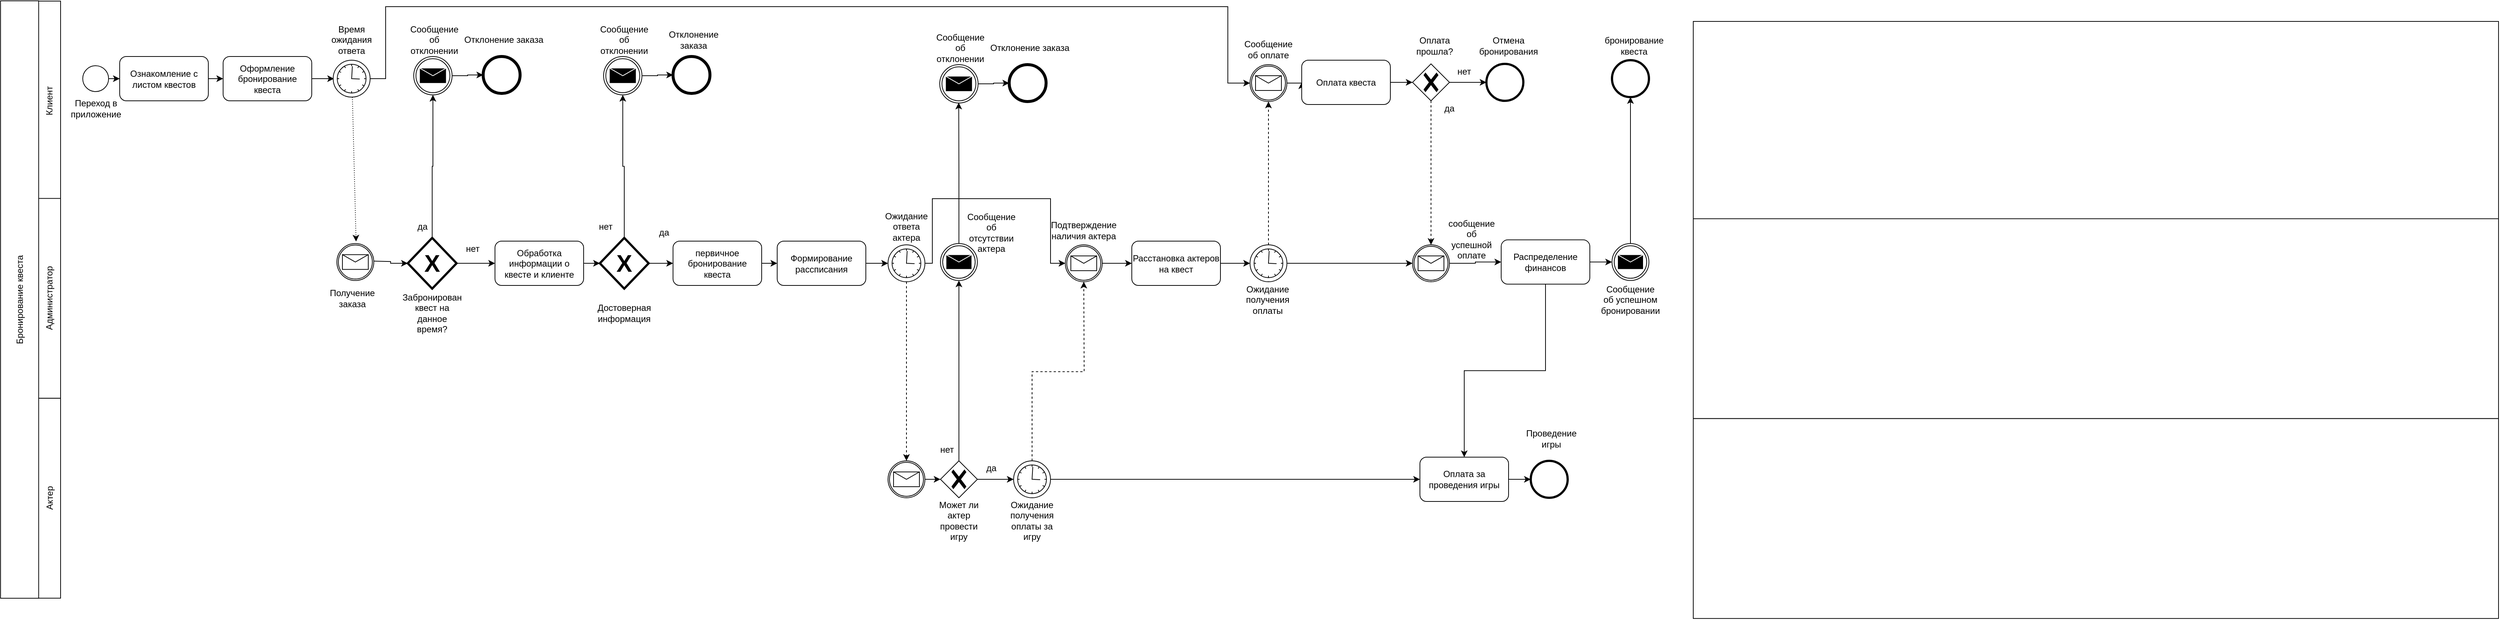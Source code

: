 <mxfile version="26.2.2">
  <diagram name="Страница — 1" id="u1uKne-qDeMZfQAYgLeE">
    <mxGraphModel dx="2459" dy="2069" grid="1" gridSize="10" guides="1" tooltips="1" connect="1" arrows="1" fold="1" page="1" pageScale="1" pageWidth="827" pageHeight="1169" math="0" shadow="0">
      <root>
        <mxCell id="0" />
        <mxCell id="1" parent="0" />
        <mxCell id="-R2iYD6G5VZ62MOR1Gz--1" value="" style="rounded=0;whiteSpace=wrap;html=1;" parent="1" vertex="1">
          <mxGeometry x="2260" y="-750" width="1090" height="270.63" as="geometry" />
        </mxCell>
        <mxCell id="-R2iYD6G5VZ62MOR1Gz--7" value="Клиент" style="rounded=0;whiteSpace=wrap;html=1;rotation=-90;" parent="1" vertex="1">
          <mxGeometry x="-100.31" y="-657.18" width="270.63" height="30" as="geometry" />
        </mxCell>
        <mxCell id="-R2iYD6G5VZ62MOR1Gz--15" style="edgeStyle=orthogonalEdgeStyle;rounded=0;orthogonalLoop=1;jettySize=auto;html=1;exitX=1;exitY=0.5;exitDx=0;exitDy=0;" parent="1" source="-R2iYD6G5VZ62MOR1Gz--8" target="-R2iYD6G5VZ62MOR1Gz--16" edge="1">
          <mxGeometry relative="1" as="geometry">
            <mxPoint x="140" y="-672" as="targetPoint" />
          </mxGeometry>
        </mxCell>
        <mxCell id="-R2iYD6G5VZ62MOR1Gz--8" value="" style="ellipse;whiteSpace=wrap;html=1;aspect=fixed;" parent="1" vertex="1">
          <mxGeometry x="80" y="-690" width="35" height="35" as="geometry" />
        </mxCell>
        <mxCell id="-R2iYD6G5VZ62MOR1Gz--9" value="Переход в приложение" style="text;html=1;align=center;verticalAlign=middle;whiteSpace=wrap;rounded=0;" parent="1" vertex="1">
          <mxGeometry x="67.5" y="-647.5" width="60" height="30" as="geometry" />
        </mxCell>
        <mxCell id="-R2iYD6G5VZ62MOR1Gz--18" value="" style="edgeStyle=orthogonalEdgeStyle;rounded=0;orthogonalLoop=1;jettySize=auto;html=1;" parent="1" source="-R2iYD6G5VZ62MOR1Gz--16" target="-R2iYD6G5VZ62MOR1Gz--17" edge="1">
          <mxGeometry relative="1" as="geometry" />
        </mxCell>
        <mxCell id="-R2iYD6G5VZ62MOR1Gz--16" value="Ознакомление с листом квестов" style="rounded=1;whiteSpace=wrap;html=1;" parent="1" vertex="1">
          <mxGeometry x="130" y="-702.5" width="120" height="60" as="geometry" />
        </mxCell>
        <mxCell id="-R2iYD6G5VZ62MOR1Gz--20" value="" style="edgeStyle=orthogonalEdgeStyle;rounded=0;orthogonalLoop=1;jettySize=auto;html=1;" parent="1" source="-R2iYD6G5VZ62MOR1Gz--17" edge="1">
          <mxGeometry relative="1" as="geometry">
            <mxPoint x="420.104" y="-672.4" as="targetPoint" />
          </mxGeometry>
        </mxCell>
        <mxCell id="-R2iYD6G5VZ62MOR1Gz--17" value="Оформление бронирование квеста" style="rounded=1;whiteSpace=wrap;html=1;" parent="1" vertex="1">
          <mxGeometry x="270" y="-702.5" width="120" height="60" as="geometry" />
        </mxCell>
        <mxCell id="Gj7sBWzn-W7E-TxNVWnS-31" style="edgeStyle=orthogonalEdgeStyle;rounded=0;orthogonalLoop=1;jettySize=auto;html=1;exitX=1;exitY=0.5;exitDx=0;exitDy=0;" edge="1" parent="1" source="-R2iYD6G5VZ62MOR1Gz--22" target="Gj7sBWzn-W7E-TxNVWnS-32">
          <mxGeometry relative="1" as="geometry">
            <mxPoint x="620" y="-421.941" as="targetPoint" />
          </mxGeometry>
        </mxCell>
        <mxCell id="Gj7sBWzn-W7E-TxNVWnS-38" style="edgeStyle=orthogonalEdgeStyle;rounded=0;orthogonalLoop=1;jettySize=auto;html=1;exitX=0.5;exitY=0;exitDx=0;exitDy=0;" edge="1" parent="1" source="-R2iYD6G5VZ62MOR1Gz--22" target="Gj7sBWzn-W7E-TxNVWnS-35">
          <mxGeometry relative="1" as="geometry" />
        </mxCell>
        <mxCell id="-R2iYD6G5VZ62MOR1Gz--22" value="&lt;font style=&quot;font-size: 32px;&quot;&gt;&lt;b&gt;X&lt;/b&gt;&lt;/font&gt;" style="rhombus;whiteSpace=wrap;html=1;strokeWidth=3;" parent="1" vertex="1">
          <mxGeometry x="520" y="-456.87" width="66" height="68.75" as="geometry" />
        </mxCell>
        <mxCell id="-R2iYD6G5VZ62MOR1Gz--23" value="Забронирован квест на данное время?" style="text;html=1;align=center;verticalAlign=middle;whiteSpace=wrap;rounded=0;" parent="1" vertex="1">
          <mxGeometry x="523" y="-370" width="60" height="30" as="geometry" />
        </mxCell>
        <mxCell id="Gj7sBWzn-W7E-TxNVWnS-1" value="Администратор" style="rounded=0;whiteSpace=wrap;html=1;rotation=-90;" vertex="1" parent="1">
          <mxGeometry x="-100.31" y="-390" width="270.63" height="30" as="geometry" />
        </mxCell>
        <mxCell id="Gj7sBWzn-W7E-TxNVWnS-2" value="" style="rounded=0;whiteSpace=wrap;html=1;" vertex="1" parent="1">
          <mxGeometry x="2260" y="-482.83" width="1090" height="270.63" as="geometry" />
        </mxCell>
        <mxCell id="Gj7sBWzn-W7E-TxNVWnS-3" value="Актер" style="rounded=0;whiteSpace=wrap;html=1;rotation=-90;" vertex="1" parent="1">
          <mxGeometry x="-100.31" y="-119.37" width="270.63" height="30" as="geometry" />
        </mxCell>
        <mxCell id="Gj7sBWzn-W7E-TxNVWnS-4" value="" style="rounded=0;whiteSpace=wrap;html=1;" vertex="1" parent="1">
          <mxGeometry x="2260" y="-212.2" width="1090" height="270.63" as="geometry" />
        </mxCell>
        <mxCell id="Gj7sBWzn-W7E-TxNVWnS-6" value="Бронирование квеста" style="rounded=0;whiteSpace=wrap;html=1;rotation=-90;" vertex="1" parent="1">
          <mxGeometry x="-409.93" y="-399.2" width="808.91" height="51.6" as="geometry" />
        </mxCell>
        <mxCell id="Gj7sBWzn-W7E-TxNVWnS-17" style="edgeStyle=orthogonalEdgeStyle;rounded=0;orthogonalLoop=1;jettySize=auto;html=1;exitX=1;exitY=0.5;exitDx=0;exitDy=0;entryX=0;entryY=0.5;entryDx=0;entryDy=0;" edge="1" parent="1" target="-R2iYD6G5VZ62MOR1Gz--22">
          <mxGeometry relative="1" as="geometry">
            <mxPoint x="472.49" y="-425.445" as="sourcePoint" />
          </mxGeometry>
        </mxCell>
        <mxCell id="Gj7sBWzn-W7E-TxNVWnS-13" value="Время ожидания ответа" style="text;html=1;align=center;verticalAlign=middle;whiteSpace=wrap;rounded=0;" vertex="1" parent="1">
          <mxGeometry x="414" y="-740" width="60" height="30" as="geometry" />
        </mxCell>
        <mxCell id="Gj7sBWzn-W7E-TxNVWnS-16" value="Получение заказа" style="text;html=1;align=center;verticalAlign=middle;whiteSpace=wrap;rounded=0;" vertex="1" parent="1">
          <mxGeometry x="415" y="-390.13" width="60" height="30" as="geometry" />
        </mxCell>
        <mxCell id="Gj7sBWzn-W7E-TxNVWnS-18" value="" style="endArrow=classic;html=1;rounded=0;dashed=1;dashPattern=1 2;exitX=0.5;exitY=1;exitDx=0;exitDy=0;" edge="1" parent="1">
          <mxGeometry width="50" height="50" relative="1" as="geometry">
            <mxPoint x="445" y="-647.5" as="sourcePoint" />
            <mxPoint x="450" y="-452" as="targetPoint" />
          </mxGeometry>
        </mxCell>
        <mxCell id="Gj7sBWzn-W7E-TxNVWnS-20" value="" style="ellipse;whiteSpace=wrap;html=1;aspect=fixed;strokeWidth=4;" vertex="1" parent="1">
          <mxGeometry x="622" y="-702.5" width="50" height="50" as="geometry" />
        </mxCell>
        <mxCell id="Gj7sBWzn-W7E-TxNVWnS-22" value="Отклонение&amp;nbsp;заказа" style="text;html=1;align=center;verticalAlign=middle;whiteSpace=wrap;rounded=0;" vertex="1" parent="1">
          <mxGeometry x="620" y="-740" width="60" height="30" as="geometry" />
        </mxCell>
        <mxCell id="Gj7sBWzn-W7E-TxNVWnS-24" value="" style="points=[[0.145,0.145,0],[0.5,0,0],[0.855,0.145,0],[1,0.5,0],[0.855,0.855,0],[0.5,1,0],[0.145,0.855,0],[0,0.5,0]];shape=mxgraph.bpmn.event;html=1;verticalLabelPosition=bottom;labelBackgroundColor=#ffffff;verticalAlign=top;align=center;perimeter=ellipsePerimeter;outlineConnect=0;aspect=fixed;outline=boundInt;symbol=message;" vertex="1" parent="1">
          <mxGeometry x="424" y="-449.2" width="50" height="50" as="geometry" />
        </mxCell>
        <mxCell id="Gj7sBWzn-W7E-TxNVWnS-26" value="" style="points=[[0.145,0.145,0],[0.5,0,0],[0.855,0.145,0],[1,0.5,0],[0.855,0.855,0],[0.5,1,0],[0.145,0.855,0],[0,0.5,0]];shape=mxgraph.bpmn.event;html=1;verticalLabelPosition=bottom;labelBackgroundColor=#ffffff;verticalAlign=top;align=center;perimeter=ellipsePerimeter;outlineConnect=0;aspect=fixed;outline=standard;symbol=timer;" vertex="1" parent="1">
          <mxGeometry x="419" y="-697.5" width="50" height="50" as="geometry" />
        </mxCell>
        <mxCell id="Gj7sBWzn-W7E-TxNVWnS-27" value="да" style="text;html=1;align=center;verticalAlign=middle;whiteSpace=wrap;rounded=0;" vertex="1" parent="1">
          <mxGeometry x="510" y="-486.87" width="60" height="30" as="geometry" />
        </mxCell>
        <mxCell id="Gj7sBWzn-W7E-TxNVWnS-29" value="нет" style="text;html=1;align=center;verticalAlign=middle;whiteSpace=wrap;rounded=0;" vertex="1" parent="1">
          <mxGeometry x="578" y="-456.87" width="60" height="30" as="geometry" />
        </mxCell>
        <mxCell id="Gj7sBWzn-W7E-TxNVWnS-45" style="edgeStyle=orthogonalEdgeStyle;rounded=0;orthogonalLoop=1;jettySize=auto;html=1;exitX=1;exitY=0.5;exitDx=0;exitDy=0;entryX=0;entryY=0.5;entryDx=0;entryDy=0;" edge="1" parent="1" source="Gj7sBWzn-W7E-TxNVWnS-32" target="Gj7sBWzn-W7E-TxNVWnS-33">
          <mxGeometry relative="1" as="geometry" />
        </mxCell>
        <mxCell id="Gj7sBWzn-W7E-TxNVWnS-32" value="Обработка информации о квесте и клиенте" style="rounded=1;whiteSpace=wrap;html=1;" vertex="1" parent="1">
          <mxGeometry x="638" y="-452.491" width="120" height="60" as="geometry" />
        </mxCell>
        <mxCell id="Gj7sBWzn-W7E-TxNVWnS-49" style="edgeStyle=orthogonalEdgeStyle;rounded=0;orthogonalLoop=1;jettySize=auto;html=1;exitX=1;exitY=0.5;exitDx=0;exitDy=0;entryX=0;entryY=0.5;entryDx=0;entryDy=0;" edge="1" parent="1" source="Gj7sBWzn-W7E-TxNVWnS-33" target="Gj7sBWzn-W7E-TxNVWnS-48">
          <mxGeometry relative="1" as="geometry" />
        </mxCell>
        <mxCell id="Gj7sBWzn-W7E-TxNVWnS-33" value="&lt;font style=&quot;font-size: 32px;&quot;&gt;&lt;b&gt;X&lt;/b&gt;&lt;/font&gt;" style="rhombus;whiteSpace=wrap;html=1;strokeWidth=3;" vertex="1" parent="1">
          <mxGeometry x="780" y="-456.87" width="66" height="68.75" as="geometry" />
        </mxCell>
        <mxCell id="Gj7sBWzn-W7E-TxNVWnS-34" value="Достоверная информация" style="text;html=1;align=center;verticalAlign=middle;whiteSpace=wrap;rounded=0;" vertex="1" parent="1">
          <mxGeometry x="783" y="-370" width="60" height="30" as="geometry" />
        </mxCell>
        <mxCell id="Gj7sBWzn-W7E-TxNVWnS-36" style="edgeStyle=orthogonalEdgeStyle;rounded=0;orthogonalLoop=1;jettySize=auto;html=1;exitX=1;exitY=0.5;exitDx=0;exitDy=0;exitPerimeter=0;entryX=0;entryY=0.5;entryDx=0;entryDy=0;" edge="1" parent="1" source="Gj7sBWzn-W7E-TxNVWnS-35" target="Gj7sBWzn-W7E-TxNVWnS-20">
          <mxGeometry relative="1" as="geometry" />
        </mxCell>
        <mxCell id="Gj7sBWzn-W7E-TxNVWnS-35" value="" style="points=[[0.145,0.145,0],[0.5,0,0],[0.855,0.145,0],[1,0.5,0],[0.855,0.855,0],[0.5,1,0],[0.145,0.855,0],[0,0.5,0]];shape=mxgraph.bpmn.event;html=1;verticalLabelPosition=bottom;labelBackgroundColor=#ffffff;verticalAlign=top;align=center;perimeter=ellipsePerimeter;outlineConnect=0;aspect=fixed;outline=throwing;symbol=message;" vertex="1" parent="1">
          <mxGeometry x="528" y="-702.5" width="52" height="52" as="geometry" />
        </mxCell>
        <mxCell id="Gj7sBWzn-W7E-TxNVWnS-37" value="Сообщение об отклонении" style="text;html=1;align=center;verticalAlign=middle;whiteSpace=wrap;rounded=0;" vertex="1" parent="1">
          <mxGeometry x="526" y="-740" width="60" height="30" as="geometry" />
        </mxCell>
        <mxCell id="Gj7sBWzn-W7E-TxNVWnS-39" value="" style="ellipse;whiteSpace=wrap;html=1;aspect=fixed;strokeWidth=4;" vertex="1" parent="1">
          <mxGeometry x="879" y="-702.5" width="50" height="50" as="geometry" />
        </mxCell>
        <mxCell id="Gj7sBWzn-W7E-TxNVWnS-40" value="Отклонение заказа" style="text;html=1;align=center;verticalAlign=middle;whiteSpace=wrap;rounded=0;" vertex="1" parent="1">
          <mxGeometry x="877" y="-740" width="60" height="30" as="geometry" />
        </mxCell>
        <mxCell id="Gj7sBWzn-W7E-TxNVWnS-41" style="edgeStyle=orthogonalEdgeStyle;rounded=0;orthogonalLoop=1;jettySize=auto;html=1;exitX=1;exitY=0.5;exitDx=0;exitDy=0;exitPerimeter=0;entryX=0;entryY=0.5;entryDx=0;entryDy=0;" edge="1" parent="1" source="Gj7sBWzn-W7E-TxNVWnS-42" target="Gj7sBWzn-W7E-TxNVWnS-39">
          <mxGeometry relative="1" as="geometry" />
        </mxCell>
        <mxCell id="Gj7sBWzn-W7E-TxNVWnS-42" value="" style="points=[[0.145,0.145,0],[0.5,0,0],[0.855,0.145,0],[1,0.5,0],[0.855,0.855,0],[0.5,1,0],[0.145,0.855,0],[0,0.5,0]];shape=mxgraph.bpmn.event;html=1;verticalLabelPosition=bottom;labelBackgroundColor=#ffffff;verticalAlign=top;align=center;perimeter=ellipsePerimeter;outlineConnect=0;aspect=fixed;outline=throwing;symbol=message;" vertex="1" parent="1">
          <mxGeometry x="785" y="-702.5" width="52" height="52" as="geometry" />
        </mxCell>
        <mxCell id="Gj7sBWzn-W7E-TxNVWnS-43" value="Сообщение об отклонении" style="text;html=1;align=center;verticalAlign=middle;whiteSpace=wrap;rounded=0;" vertex="1" parent="1">
          <mxGeometry x="783" y="-740" width="60" height="30" as="geometry" />
        </mxCell>
        <mxCell id="Gj7sBWzn-W7E-TxNVWnS-44" style="edgeStyle=orthogonalEdgeStyle;rounded=0;orthogonalLoop=1;jettySize=auto;html=1;exitX=0.5;exitY=0;exitDx=0;exitDy=0;entryX=0.5;entryY=1;entryDx=0;entryDy=0;entryPerimeter=0;" edge="1" parent="1" source="Gj7sBWzn-W7E-TxNVWnS-33" target="Gj7sBWzn-W7E-TxNVWnS-42">
          <mxGeometry relative="1" as="geometry" />
        </mxCell>
        <mxCell id="Gj7sBWzn-W7E-TxNVWnS-46" value="да" style="text;html=1;align=center;verticalAlign=middle;whiteSpace=wrap;rounded=0;" vertex="1" parent="1">
          <mxGeometry x="837" y="-479.2" width="60" height="30" as="geometry" />
        </mxCell>
        <mxCell id="Gj7sBWzn-W7E-TxNVWnS-47" value="нет" style="text;html=1;align=center;verticalAlign=middle;whiteSpace=wrap;rounded=0;" vertex="1" parent="1">
          <mxGeometry x="758" y="-486.87" width="60" height="30" as="geometry" />
        </mxCell>
        <mxCell id="Gj7sBWzn-W7E-TxNVWnS-52" style="edgeStyle=orthogonalEdgeStyle;rounded=0;orthogonalLoop=1;jettySize=auto;html=1;exitX=1;exitY=0.5;exitDx=0;exitDy=0;" edge="1" parent="1" source="Gj7sBWzn-W7E-TxNVWnS-48" target="Gj7sBWzn-W7E-TxNVWnS-53">
          <mxGeometry relative="1" as="geometry">
            <mxPoint x="1020" y="-421.941" as="targetPoint" />
          </mxGeometry>
        </mxCell>
        <mxCell id="Gj7sBWzn-W7E-TxNVWnS-48" value="первичное бронирование квеста" style="rounded=1;whiteSpace=wrap;html=1;" vertex="1" parent="1">
          <mxGeometry x="879" y="-452.49" width="120" height="60" as="geometry" />
        </mxCell>
        <mxCell id="Gj7sBWzn-W7E-TxNVWnS-54" style="edgeStyle=orthogonalEdgeStyle;rounded=0;orthogonalLoop=1;jettySize=auto;html=1;exitX=1;exitY=0.5;exitDx=0;exitDy=0;" edge="1" parent="1" source="Gj7sBWzn-W7E-TxNVWnS-53" target="Gj7sBWzn-W7E-TxNVWnS-55">
          <mxGeometry relative="1" as="geometry">
            <mxPoint x="1160" y="-421.941" as="targetPoint" />
          </mxGeometry>
        </mxCell>
        <mxCell id="Gj7sBWzn-W7E-TxNVWnS-53" value="Формирование рассписания" style="rounded=1;whiteSpace=wrap;html=1;" vertex="1" parent="1">
          <mxGeometry x="1020" y="-452.491" width="120" height="60" as="geometry" />
        </mxCell>
        <mxCell id="Gj7sBWzn-W7E-TxNVWnS-55" value="" style="points=[[0.145,0.145,0],[0.5,0,0],[0.855,0.145,0],[1,0.5,0],[0.855,0.855,0],[0.5,1,0],[0.145,0.855,0],[0,0.5,0]];shape=mxgraph.bpmn.event;html=1;verticalLabelPosition=bottom;labelBackgroundColor=#ffffff;verticalAlign=top;align=center;perimeter=ellipsePerimeter;outlineConnect=0;aspect=fixed;outline=standard;symbol=timer;" vertex="1" parent="1">
          <mxGeometry x="1170" y="-447.491" width="50" height="50" as="geometry" />
        </mxCell>
        <mxCell id="Gj7sBWzn-W7E-TxNVWnS-56" value="Ожидание ответа актера" style="text;html=1;align=center;verticalAlign=middle;whiteSpace=wrap;rounded=0;" vertex="1" parent="1">
          <mxGeometry x="1165" y="-486.87" width="60" height="30" as="geometry" />
        </mxCell>
        <mxCell id="Gj7sBWzn-W7E-TxNVWnS-57" value="" style="endArrow=classic;html=1;rounded=0;exitX=0.5;exitY=1;exitDx=0;exitDy=0;exitPerimeter=0;dashed=1;" edge="1" parent="1" source="Gj7sBWzn-W7E-TxNVWnS-55" target="Gj7sBWzn-W7E-TxNVWnS-58">
          <mxGeometry width="50" height="50" relative="1" as="geometry">
            <mxPoint x="1390" y="-330" as="sourcePoint" />
            <mxPoint x="1195" y="-130" as="targetPoint" />
          </mxGeometry>
        </mxCell>
        <mxCell id="Gj7sBWzn-W7E-TxNVWnS-58" value="" style="points=[[0.145,0.145,0],[0.5,0,0],[0.855,0.145,0],[1,0.5,0],[0.855,0.855,0],[0.5,1,0],[0.145,0.855,0],[0,0.5,0]];shape=mxgraph.bpmn.event;html=1;verticalLabelPosition=bottom;labelBackgroundColor=#ffffff;verticalAlign=top;align=center;perimeter=ellipsePerimeter;outlineConnect=0;aspect=fixed;outline=catching;symbol=message;" vertex="1" parent="1">
          <mxGeometry x="1170" y="-155" width="50" height="50" as="geometry" />
        </mxCell>
        <mxCell id="Gj7sBWzn-W7E-TxNVWnS-69" style="edgeStyle=orthogonalEdgeStyle;rounded=0;orthogonalLoop=1;jettySize=auto;html=1;exitX=1;exitY=0.5;exitDx=0;exitDy=0;exitPerimeter=0;" edge="1" parent="1" source="Gj7sBWzn-W7E-TxNVWnS-66">
          <mxGeometry relative="1" as="geometry">
            <mxPoint x="1340" y="-130" as="targetPoint" />
          </mxGeometry>
        </mxCell>
        <mxCell id="Gj7sBWzn-W7E-TxNVWnS-71" style="edgeStyle=orthogonalEdgeStyle;rounded=0;orthogonalLoop=1;jettySize=auto;html=1;exitX=0.5;exitY=0;exitDx=0;exitDy=0;exitPerimeter=0;" edge="1" parent="1" source="Gj7sBWzn-W7E-TxNVWnS-66" target="Gj7sBWzn-W7E-TxNVWnS-72">
          <mxGeometry relative="1" as="geometry">
            <mxPoint x="1265.706" y="-400.0" as="targetPoint" />
          </mxGeometry>
        </mxCell>
        <mxCell id="Gj7sBWzn-W7E-TxNVWnS-66" value="" style="points=[[0.25,0.25,0],[0.5,0,0],[0.75,0.25,0],[1,0.5,0],[0.75,0.75,0],[0.5,1,0],[0.25,0.75,0],[0,0.5,0]];shape=mxgraph.bpmn.gateway2;html=1;verticalLabelPosition=bottom;labelBackgroundColor=#ffffff;verticalAlign=top;align=center;perimeter=rhombusPerimeter;outlineConnect=0;outline=none;symbol=none;gwType=exclusive;" vertex="1" parent="1">
          <mxGeometry x="1241" y="-155" width="50" height="50" as="geometry" />
        </mxCell>
        <mxCell id="Gj7sBWzn-W7E-TxNVWnS-67" style="edgeStyle=orthogonalEdgeStyle;rounded=0;orthogonalLoop=1;jettySize=auto;html=1;exitX=1;exitY=0.5;exitDx=0;exitDy=0;exitPerimeter=0;entryX=0;entryY=0.5;entryDx=0;entryDy=0;entryPerimeter=0;" edge="1" parent="1" source="Gj7sBWzn-W7E-TxNVWnS-58" target="Gj7sBWzn-W7E-TxNVWnS-66">
          <mxGeometry relative="1" as="geometry" />
        </mxCell>
        <mxCell id="Gj7sBWzn-W7E-TxNVWnS-68" value="Может ли актер провести игру" style="text;html=1;align=center;verticalAlign=middle;whiteSpace=wrap;rounded=0;" vertex="1" parent="1">
          <mxGeometry x="1236" y="-89.37" width="60" height="30" as="geometry" />
        </mxCell>
        <mxCell id="Gj7sBWzn-W7E-TxNVWnS-70" value="нет" style="text;html=1;align=center;verticalAlign=middle;whiteSpace=wrap;rounded=0;" vertex="1" parent="1">
          <mxGeometry x="1220" y="-185" width="60" height="30" as="geometry" />
        </mxCell>
        <mxCell id="Gj7sBWzn-W7E-TxNVWnS-74" style="edgeStyle=orthogonalEdgeStyle;rounded=0;orthogonalLoop=1;jettySize=auto;html=1;exitX=0.5;exitY=0;exitDx=0;exitDy=0;exitPerimeter=0;" edge="1" parent="1" source="Gj7sBWzn-W7E-TxNVWnS-72">
          <mxGeometry relative="1" as="geometry">
            <mxPoint x="1265.706" y="-640.0" as="targetPoint" />
          </mxGeometry>
        </mxCell>
        <mxCell id="Gj7sBWzn-W7E-TxNVWnS-72" value="" style="points=[[0.145,0.145,0],[0.5,0,0],[0.855,0.145,0],[1,0.5,0],[0.855,0.855,0],[0.5,1,0],[0.145,0.855,0],[0,0.5,0]];shape=mxgraph.bpmn.event;html=1;verticalLabelPosition=bottom;labelBackgroundColor=#ffffff;verticalAlign=top;align=center;perimeter=ellipsePerimeter;outlineConnect=0;aspect=fixed;outline=throwing;symbol=message;" vertex="1" parent="1">
          <mxGeometry x="1240.996" y="-449.2" width="50" height="50" as="geometry" />
        </mxCell>
        <mxCell id="Gj7sBWzn-W7E-TxNVWnS-73" value="Сообщение об отсутствии актера" style="text;html=1;align=center;verticalAlign=middle;whiteSpace=wrap;rounded=0;" vertex="1" parent="1">
          <mxGeometry x="1280" y="-479.2" width="60" height="30" as="geometry" />
        </mxCell>
        <mxCell id="Gj7sBWzn-W7E-TxNVWnS-75" value="" style="ellipse;whiteSpace=wrap;html=1;aspect=fixed;strokeWidth=4;" vertex="1" parent="1">
          <mxGeometry x="1334" y="-691.5" width="50" height="50" as="geometry" />
        </mxCell>
        <mxCell id="Gj7sBWzn-W7E-TxNVWnS-76" value="Отклонение&amp;nbsp;заказа" style="text;html=1;align=center;verticalAlign=middle;whiteSpace=wrap;rounded=0;" vertex="1" parent="1">
          <mxGeometry x="1332" y="-729" width="60" height="30" as="geometry" />
        </mxCell>
        <mxCell id="Gj7sBWzn-W7E-TxNVWnS-77" style="edgeStyle=orthogonalEdgeStyle;rounded=0;orthogonalLoop=1;jettySize=auto;html=1;exitX=1;exitY=0.5;exitDx=0;exitDy=0;exitPerimeter=0;entryX=0;entryY=0.5;entryDx=0;entryDy=0;" edge="1" parent="1" source="Gj7sBWzn-W7E-TxNVWnS-78" target="Gj7sBWzn-W7E-TxNVWnS-75">
          <mxGeometry relative="1" as="geometry" />
        </mxCell>
        <mxCell id="Gj7sBWzn-W7E-TxNVWnS-78" value="" style="points=[[0.145,0.145,0],[0.5,0,0],[0.855,0.145,0],[1,0.5,0],[0.855,0.855,0],[0.5,1,0],[0.145,0.855,0],[0,0.5,0]];shape=mxgraph.bpmn.event;html=1;verticalLabelPosition=bottom;labelBackgroundColor=#ffffff;verticalAlign=top;align=center;perimeter=ellipsePerimeter;outlineConnect=0;aspect=fixed;outline=throwing;symbol=message;" vertex="1" parent="1">
          <mxGeometry x="1240" y="-691.5" width="52" height="52" as="geometry" />
        </mxCell>
        <mxCell id="Gj7sBWzn-W7E-TxNVWnS-79" value="Сообщение об отклонении" style="text;html=1;align=center;verticalAlign=middle;whiteSpace=wrap;rounded=0;" vertex="1" parent="1">
          <mxGeometry x="1238" y="-729" width="60" height="30" as="geometry" />
        </mxCell>
        <mxCell id="Gj7sBWzn-W7E-TxNVWnS-80" value="да" style="text;html=1;align=center;verticalAlign=middle;whiteSpace=wrap;rounded=0;" vertex="1" parent="1">
          <mxGeometry x="1280" y="-160" width="60" height="30" as="geometry" />
        </mxCell>
        <mxCell id="Gj7sBWzn-W7E-TxNVWnS-84" style="edgeStyle=orthogonalEdgeStyle;rounded=0;orthogonalLoop=1;jettySize=auto;html=1;exitX=0.5;exitY=0;exitDx=0;exitDy=0;exitPerimeter=0;dashed=1;" edge="1" parent="1" source="Gj7sBWzn-W7E-TxNVWnS-82">
          <mxGeometry relative="1" as="geometry">
            <mxPoint x="1435" y="-397.49" as="targetPoint" />
          </mxGeometry>
        </mxCell>
        <mxCell id="Gj7sBWzn-W7E-TxNVWnS-125" style="edgeStyle=orthogonalEdgeStyle;rounded=0;orthogonalLoop=1;jettySize=auto;html=1;exitX=1;exitY=0.5;exitDx=0;exitDy=0;exitPerimeter=0;entryX=0;entryY=0.5;entryDx=0;entryDy=0;" edge="1" parent="1" source="Gj7sBWzn-W7E-TxNVWnS-82" target="Gj7sBWzn-W7E-TxNVWnS-124">
          <mxGeometry relative="1" as="geometry" />
        </mxCell>
        <mxCell id="Gj7sBWzn-W7E-TxNVWnS-82" value="" style="points=[[0.145,0.145,0],[0.5,0,0],[0.855,0.145,0],[1,0.5,0],[0.855,0.855,0],[0.5,1,0],[0.145,0.855,0],[0,0.5,0]];shape=mxgraph.bpmn.event;html=1;verticalLabelPosition=bottom;labelBackgroundColor=#ffffff;verticalAlign=top;align=center;perimeter=ellipsePerimeter;outlineConnect=0;aspect=fixed;outline=standard;symbol=timer;" vertex="1" parent="1">
          <mxGeometry x="1340" y="-155" width="50" height="50" as="geometry" />
        </mxCell>
        <mxCell id="Gj7sBWzn-W7E-TxNVWnS-83" value="Ожидание получения оплаты за игру" style="text;html=1;align=center;verticalAlign=middle;whiteSpace=wrap;rounded=0;" vertex="1" parent="1">
          <mxGeometry x="1335" y="-89.37" width="60" height="30" as="geometry" />
        </mxCell>
        <mxCell id="Gj7sBWzn-W7E-TxNVWnS-90" style="edgeStyle=orthogonalEdgeStyle;rounded=0;orthogonalLoop=1;jettySize=auto;html=1;exitX=1;exitY=0.5;exitDx=0;exitDy=0;exitPerimeter=0;" edge="1" parent="1" source="Gj7sBWzn-W7E-TxNVWnS-87" target="Gj7sBWzn-W7E-TxNVWnS-91">
          <mxGeometry relative="1" as="geometry">
            <mxPoint x="1480" y="-421.941" as="targetPoint" />
          </mxGeometry>
        </mxCell>
        <mxCell id="Gj7sBWzn-W7E-TxNVWnS-87" value="" style="points=[[0.145,0.145,0],[0.5,0,0],[0.855,0.145,0],[1,0.5,0],[0.855,0.855,0],[0.5,1,0],[0.145,0.855,0],[0,0.5,0]];shape=mxgraph.bpmn.event;html=1;verticalLabelPosition=bottom;labelBackgroundColor=#ffffff;verticalAlign=top;align=center;perimeter=ellipsePerimeter;outlineConnect=0;aspect=fixed;outline=catching;symbol=message;" vertex="1" parent="1">
          <mxGeometry x="1410" y="-447.49" width="50" height="50" as="geometry" />
        </mxCell>
        <mxCell id="Gj7sBWzn-W7E-TxNVWnS-88" value="Подтверждение наличия актера" style="text;html=1;align=center;verticalAlign=middle;whiteSpace=wrap;rounded=0;" vertex="1" parent="1">
          <mxGeometry x="1405" y="-482.49" width="60" height="30" as="geometry" />
        </mxCell>
        <mxCell id="Gj7sBWzn-W7E-TxNVWnS-93" style="edgeStyle=orthogonalEdgeStyle;rounded=0;orthogonalLoop=1;jettySize=auto;html=1;exitX=1;exitY=0.5;exitDx=0;exitDy=0;entryX=0;entryY=0.5;entryDx=0;entryDy=0;entryPerimeter=0;" edge="1" parent="1" source="Gj7sBWzn-W7E-TxNVWnS-91">
          <mxGeometry relative="1" as="geometry">
            <mxPoint x="1660" y="-422.49" as="targetPoint" />
          </mxGeometry>
        </mxCell>
        <mxCell id="Gj7sBWzn-W7E-TxNVWnS-91" value="Расстановка актеров на квест" style="rounded=1;whiteSpace=wrap;html=1;" vertex="1" parent="1">
          <mxGeometry x="1500" y="-452.491" width="120" height="60" as="geometry" />
        </mxCell>
        <mxCell id="Gj7sBWzn-W7E-TxNVWnS-103" style="edgeStyle=orthogonalEdgeStyle;rounded=0;orthogonalLoop=1;jettySize=auto;html=1;exitX=0.5;exitY=0;exitDx=0;exitDy=0;exitPerimeter=0;dashed=1;" edge="1" parent="1" source="Gj7sBWzn-W7E-TxNVWnS-101" target="Gj7sBWzn-W7E-TxNVWnS-104">
          <mxGeometry relative="1" as="geometry">
            <mxPoint x="1684.529" y="-650.0" as="targetPoint" />
          </mxGeometry>
        </mxCell>
        <mxCell id="Gj7sBWzn-W7E-TxNVWnS-101" value="" style="points=[[0.145,0.145,0],[0.5,0,0],[0.855,0.145,0],[1,0.5,0],[0.855,0.855,0],[0.5,1,0],[0.145,0.855,0],[0,0.5,0]];shape=mxgraph.bpmn.event;html=1;verticalLabelPosition=bottom;labelBackgroundColor=#ffffff;verticalAlign=top;align=center;perimeter=ellipsePerimeter;outlineConnect=0;aspect=fixed;outline=standard;symbol=timer;" vertex="1" parent="1">
          <mxGeometry x="1660" y="-447.49" width="50" height="50" as="geometry" />
        </mxCell>
        <mxCell id="Gj7sBWzn-W7E-TxNVWnS-102" value="Ожидание получения оплаты" style="text;html=1;align=center;verticalAlign=middle;whiteSpace=wrap;rounded=0;" vertex="1" parent="1">
          <mxGeometry x="1654" y="-388.12" width="60" height="30" as="geometry" />
        </mxCell>
        <mxCell id="Gj7sBWzn-W7E-TxNVWnS-107" style="edgeStyle=orthogonalEdgeStyle;rounded=0;orthogonalLoop=1;jettySize=auto;html=1;exitX=1;exitY=0.5;exitDx=0;exitDy=0;exitPerimeter=0;" edge="1" parent="1" source="Gj7sBWzn-W7E-TxNVWnS-104" target="Gj7sBWzn-W7E-TxNVWnS-108">
          <mxGeometry relative="1" as="geometry">
            <mxPoint x="1740" y="-666.647" as="targetPoint" />
          </mxGeometry>
        </mxCell>
        <mxCell id="Gj7sBWzn-W7E-TxNVWnS-104" value="" style="points=[[0.145,0.145,0],[0.5,0,0],[0.855,0.145,0],[1,0.5,0],[0.855,0.855,0],[0.5,1,0],[0.145,0.855,0],[0,0.5,0]];shape=mxgraph.bpmn.event;html=1;verticalLabelPosition=bottom;labelBackgroundColor=#ffffff;verticalAlign=top;align=center;perimeter=ellipsePerimeter;outlineConnect=0;aspect=fixed;outline=catching;symbol=message;" vertex="1" parent="1">
          <mxGeometry x="1659.999" y="-691.5" width="50" height="50" as="geometry" />
        </mxCell>
        <mxCell id="Gj7sBWzn-W7E-TxNVWnS-106" value="Сообщение об оплате" style="text;html=1;align=center;verticalAlign=middle;whiteSpace=wrap;rounded=0;" vertex="1" parent="1">
          <mxGeometry x="1655" y="-727.5" width="60" height="30" as="geometry" />
        </mxCell>
        <mxCell id="Gj7sBWzn-W7E-TxNVWnS-109" style="edgeStyle=orthogonalEdgeStyle;rounded=0;orthogonalLoop=1;jettySize=auto;html=1;exitX=1;exitY=0.5;exitDx=0;exitDy=0;" edge="1" parent="1" source="Gj7sBWzn-W7E-TxNVWnS-108" target="Gj7sBWzn-W7E-TxNVWnS-110">
          <mxGeometry relative="1" as="geometry">
            <mxPoint x="1870" y="-667.824" as="targetPoint" />
          </mxGeometry>
        </mxCell>
        <mxCell id="Gj7sBWzn-W7E-TxNVWnS-108" value="Оплата квеста" style="rounded=1;whiteSpace=wrap;html=1;" vertex="1" parent="1">
          <mxGeometry x="1730" y="-697.497" width="120" height="60" as="geometry" />
        </mxCell>
        <mxCell id="Gj7sBWzn-W7E-TxNVWnS-111" style="edgeStyle=orthogonalEdgeStyle;rounded=0;orthogonalLoop=1;jettySize=auto;html=1;exitX=1;exitY=0.5;exitDx=0;exitDy=0;exitPerimeter=0;" edge="1" parent="1" source="Gj7sBWzn-W7E-TxNVWnS-110" target="Gj7sBWzn-W7E-TxNVWnS-112">
          <mxGeometry relative="1" as="geometry">
            <mxPoint x="1950" y="-667.824" as="targetPoint" />
          </mxGeometry>
        </mxCell>
        <mxCell id="Gj7sBWzn-W7E-TxNVWnS-116" style="edgeStyle=orthogonalEdgeStyle;rounded=0;orthogonalLoop=1;jettySize=auto;html=1;exitX=0.5;exitY=1;exitDx=0;exitDy=0;exitPerimeter=0;dashed=1;" edge="1" parent="1" source="Gj7sBWzn-W7E-TxNVWnS-110" target="Gj7sBWzn-W7E-TxNVWnS-118">
          <mxGeometry relative="1" as="geometry">
            <mxPoint x="1904.529" y="-450.0" as="targetPoint" />
          </mxGeometry>
        </mxCell>
        <mxCell id="Gj7sBWzn-W7E-TxNVWnS-110" value="" style="points=[[0.25,0.25,0],[0.5,0,0],[0.75,0.25,0],[1,0.5,0],[0.75,0.75,0],[0.5,1,0],[0.25,0.75,0],[0,0.5,0]];shape=mxgraph.bpmn.gateway2;html=1;verticalLabelPosition=bottom;labelBackgroundColor=#ffffff;verticalAlign=top;align=center;perimeter=rhombusPerimeter;outlineConnect=0;outline=none;symbol=none;gwType=exclusive;" vertex="1" parent="1">
          <mxGeometry x="1880" y="-692.504" width="50" height="50" as="geometry" />
        </mxCell>
        <mxCell id="Gj7sBWzn-W7E-TxNVWnS-112" value="" style="points=[[0.145,0.145,0],[0.5,0,0],[0.855,0.145,0],[1,0.5,0],[0.855,0.855,0],[0.5,1,0],[0.145,0.855,0],[0,0.5,0]];shape=mxgraph.bpmn.event;html=1;verticalLabelPosition=bottom;labelBackgroundColor=#ffffff;verticalAlign=top;align=center;perimeter=ellipsePerimeter;outlineConnect=0;aspect=fixed;outline=end;symbol=terminate2;" vertex="1" parent="1">
          <mxGeometry x="1980" y="-692.504" width="50" height="50" as="geometry" />
        </mxCell>
        <mxCell id="Gj7sBWzn-W7E-TxNVWnS-113" value="Оплата прошла?" style="text;html=1;align=center;verticalAlign=middle;whiteSpace=wrap;rounded=0;" vertex="1" parent="1">
          <mxGeometry x="1880" y="-732.5" width="60" height="30" as="geometry" />
        </mxCell>
        <mxCell id="Gj7sBWzn-W7E-TxNVWnS-114" value="нет" style="text;html=1;align=center;verticalAlign=middle;whiteSpace=wrap;rounded=0;" vertex="1" parent="1">
          <mxGeometry x="1920" y="-697.5" width="60" height="30" as="geometry" />
        </mxCell>
        <mxCell id="Gj7sBWzn-W7E-TxNVWnS-115" value="Отмена бронирования" style="text;html=1;align=center;verticalAlign=middle;whiteSpace=wrap;rounded=0;" vertex="1" parent="1">
          <mxGeometry x="1980" y="-732.5" width="60" height="30" as="geometry" />
        </mxCell>
        <mxCell id="Gj7sBWzn-W7E-TxNVWnS-117" value="да" style="text;html=1;align=center;verticalAlign=middle;whiteSpace=wrap;rounded=0;" vertex="1" parent="1">
          <mxGeometry x="1900" y="-647.5" width="60" height="30" as="geometry" />
        </mxCell>
        <mxCell id="Gj7sBWzn-W7E-TxNVWnS-130" style="edgeStyle=orthogonalEdgeStyle;rounded=0;orthogonalLoop=1;jettySize=auto;html=1;exitX=1;exitY=0.5;exitDx=0;exitDy=0;exitPerimeter=0;" edge="1" parent="1" source="Gj7sBWzn-W7E-TxNVWnS-118" target="Gj7sBWzn-W7E-TxNVWnS-131">
          <mxGeometry relative="1" as="geometry">
            <mxPoint x="2010" y="-421.941" as="targetPoint" />
          </mxGeometry>
        </mxCell>
        <mxCell id="Gj7sBWzn-W7E-TxNVWnS-118" value="" style="points=[[0.145,0.145,0],[0.5,0,0],[0.855,0.145,0],[1,0.5,0],[0.855,0.855,0],[0.5,1,0],[0.145,0.855,0],[0,0.5,0]];shape=mxgraph.bpmn.event;html=1;verticalLabelPosition=bottom;labelBackgroundColor=#ffffff;verticalAlign=top;align=center;perimeter=ellipsePerimeter;outlineConnect=0;aspect=fixed;outline=catching;symbol=message;" vertex="1" parent="1">
          <mxGeometry x="1879.999" y="-447.49" width="50" height="50" as="geometry" />
        </mxCell>
        <mxCell id="Gj7sBWzn-W7E-TxNVWnS-119" value="сообщение об успешной оплате" style="text;html=1;align=center;verticalAlign=middle;whiteSpace=wrap;rounded=0;" vertex="1" parent="1">
          <mxGeometry x="1930" y="-470" width="60" height="30" as="geometry" />
        </mxCell>
        <mxCell id="Gj7sBWzn-W7E-TxNVWnS-120" style="edgeStyle=orthogonalEdgeStyle;rounded=0;orthogonalLoop=1;jettySize=auto;html=1;exitX=1;exitY=0.5;exitDx=0;exitDy=0;exitPerimeter=0;entryX=0;entryY=0.5;entryDx=0;entryDy=0;entryPerimeter=0;" edge="1" parent="1" source="Gj7sBWzn-W7E-TxNVWnS-26" target="Gj7sBWzn-W7E-TxNVWnS-104">
          <mxGeometry relative="1" as="geometry">
            <Array as="points">
              <mxPoint x="490" y="-673" />
              <mxPoint x="490" y="-770" />
              <mxPoint x="1630" y="-770" />
              <mxPoint x="1630" y="-667" />
            </Array>
          </mxGeometry>
        </mxCell>
        <mxCell id="Gj7sBWzn-W7E-TxNVWnS-121" style="edgeStyle=orthogonalEdgeStyle;rounded=0;orthogonalLoop=1;jettySize=auto;html=1;exitX=1;exitY=0.5;exitDx=0;exitDy=0;exitPerimeter=0;entryX=0;entryY=0.5;entryDx=0;entryDy=0;entryPerimeter=0;" edge="1" parent="1" source="Gj7sBWzn-W7E-TxNVWnS-55" target="Gj7sBWzn-W7E-TxNVWnS-87">
          <mxGeometry relative="1" as="geometry">
            <Array as="points">
              <mxPoint x="1230" y="-423" />
              <mxPoint x="1230" y="-510" />
              <mxPoint x="1390" y="-510" />
              <mxPoint x="1390" y="-423" />
            </Array>
          </mxGeometry>
        </mxCell>
        <mxCell id="Gj7sBWzn-W7E-TxNVWnS-122" style="edgeStyle=orthogonalEdgeStyle;rounded=0;orthogonalLoop=1;jettySize=auto;html=1;exitX=1;exitY=0.5;exitDx=0;exitDy=0;exitPerimeter=0;entryX=0;entryY=0.5;entryDx=0;entryDy=0;entryPerimeter=0;" edge="1" parent="1" source="Gj7sBWzn-W7E-TxNVWnS-101" target="Gj7sBWzn-W7E-TxNVWnS-118">
          <mxGeometry relative="1" as="geometry" />
        </mxCell>
        <mxCell id="Gj7sBWzn-W7E-TxNVWnS-127" style="edgeStyle=orthogonalEdgeStyle;rounded=0;orthogonalLoop=1;jettySize=auto;html=1;exitX=1;exitY=0.5;exitDx=0;exitDy=0;" edge="1" parent="1" source="Gj7sBWzn-W7E-TxNVWnS-124" target="Gj7sBWzn-W7E-TxNVWnS-128">
          <mxGeometry relative="1" as="geometry">
            <mxPoint x="2040" y="-130.176" as="targetPoint" />
          </mxGeometry>
        </mxCell>
        <mxCell id="Gj7sBWzn-W7E-TxNVWnS-124" value="Оплата за проведения игры" style="rounded=1;whiteSpace=wrap;html=1;" vertex="1" parent="1">
          <mxGeometry x="1890" y="-160" width="120" height="60" as="geometry" />
        </mxCell>
        <mxCell id="Gj7sBWzn-W7E-TxNVWnS-128" value="" style="points=[[0.145,0.145,0],[0.5,0,0],[0.855,0.145,0],[1,0.5,0],[0.855,0.855,0],[0.5,1,0],[0.145,0.855,0],[0,0.5,0]];shape=mxgraph.bpmn.event;html=1;verticalLabelPosition=bottom;labelBackgroundColor=#ffffff;verticalAlign=top;align=center;perimeter=ellipsePerimeter;outlineConnect=0;aspect=fixed;outline=end;symbol=terminate2;" vertex="1" parent="1">
          <mxGeometry x="2040" y="-154.996" width="50" height="50" as="geometry" />
        </mxCell>
        <mxCell id="Gj7sBWzn-W7E-TxNVWnS-129" value="Проведение игры" style="text;html=1;align=center;verticalAlign=middle;whiteSpace=wrap;rounded=0;" vertex="1" parent="1">
          <mxGeometry x="2038" y="-200" width="60" height="30" as="geometry" />
        </mxCell>
        <mxCell id="Gj7sBWzn-W7E-TxNVWnS-132" style="edgeStyle=orthogonalEdgeStyle;rounded=0;orthogonalLoop=1;jettySize=auto;html=1;exitX=0.5;exitY=1;exitDx=0;exitDy=0;entryX=0.5;entryY=0;entryDx=0;entryDy=0;" edge="1" parent="1" source="Gj7sBWzn-W7E-TxNVWnS-131" target="Gj7sBWzn-W7E-TxNVWnS-124">
          <mxGeometry relative="1" as="geometry" />
        </mxCell>
        <mxCell id="Gj7sBWzn-W7E-TxNVWnS-133" style="edgeStyle=orthogonalEdgeStyle;rounded=0;orthogonalLoop=1;jettySize=auto;html=1;exitX=1;exitY=0.5;exitDx=0;exitDy=0;" edge="1" parent="1" source="Gj7sBWzn-W7E-TxNVWnS-131" target="Gj7sBWzn-W7E-TxNVWnS-134">
          <mxGeometry relative="1" as="geometry">
            <mxPoint x="2150" y="-424.294" as="targetPoint" />
          </mxGeometry>
        </mxCell>
        <mxCell id="Gj7sBWzn-W7E-TxNVWnS-131" value="Распределение финансов" style="rounded=1;whiteSpace=wrap;html=1;" vertex="1" parent="1">
          <mxGeometry x="2000" y="-454.201" width="120" height="60" as="geometry" />
        </mxCell>
        <mxCell id="Gj7sBWzn-W7E-TxNVWnS-136" style="edgeStyle=orthogonalEdgeStyle;rounded=0;orthogonalLoop=1;jettySize=auto;html=1;exitX=0.5;exitY=0;exitDx=0;exitDy=0;exitPerimeter=0;entryX=0.5;entryY=1;entryDx=0;entryDy=0;entryPerimeter=0;" edge="1" parent="1" source="Gj7sBWzn-W7E-TxNVWnS-134" target="Gj7sBWzn-W7E-TxNVWnS-138">
          <mxGeometry relative="1" as="geometry">
            <mxPoint x="2175.118" y="-620.0" as="targetPoint" />
          </mxGeometry>
        </mxCell>
        <mxCell id="Gj7sBWzn-W7E-TxNVWnS-134" value="" style="points=[[0.145,0.145,0],[0.5,0,0],[0.855,0.145,0],[1,0.5,0],[0.855,0.855,0],[0.5,1,0],[0.145,0.855,0],[0,0.5,0]];shape=mxgraph.bpmn.event;html=1;verticalLabelPosition=bottom;labelBackgroundColor=#ffffff;verticalAlign=top;align=center;perimeter=ellipsePerimeter;outlineConnect=0;aspect=fixed;outline=throwing;symbol=message;" vertex="1" parent="1">
          <mxGeometry x="2150" y="-449.204" width="50" height="50" as="geometry" />
        </mxCell>
        <mxCell id="Gj7sBWzn-W7E-TxNVWnS-135" value="Сообщение об успешном бронировании" style="text;html=1;align=center;verticalAlign=middle;whiteSpace=wrap;rounded=0;" vertex="1" parent="1">
          <mxGeometry x="2145" y="-388.12" width="60" height="30" as="geometry" />
        </mxCell>
        <mxCell id="Gj7sBWzn-W7E-TxNVWnS-138" value="" style="points=[[0.145,0.145,0],[0.5,0,0],[0.855,0.145,0],[1,0.5,0],[0.855,0.855,0],[0.5,1,0],[0.145,0.855,0],[0,0.5,0]];shape=mxgraph.bpmn.event;html=1;verticalLabelPosition=bottom;labelBackgroundColor=#ffffff;verticalAlign=top;align=center;perimeter=ellipsePerimeter;outlineConnect=0;aspect=fixed;outline=end;symbol=terminate2;" vertex="1" parent="1">
          <mxGeometry x="2150" y="-697.5" width="50" height="50" as="geometry" />
        </mxCell>
        <mxCell id="Gj7sBWzn-W7E-TxNVWnS-139" value="бронирование квеста" style="text;html=1;align=center;verticalAlign=middle;whiteSpace=wrap;rounded=0;" vertex="1" parent="1">
          <mxGeometry x="2150" y="-732.5" width="60" height="30" as="geometry" />
        </mxCell>
      </root>
    </mxGraphModel>
  </diagram>
</mxfile>
